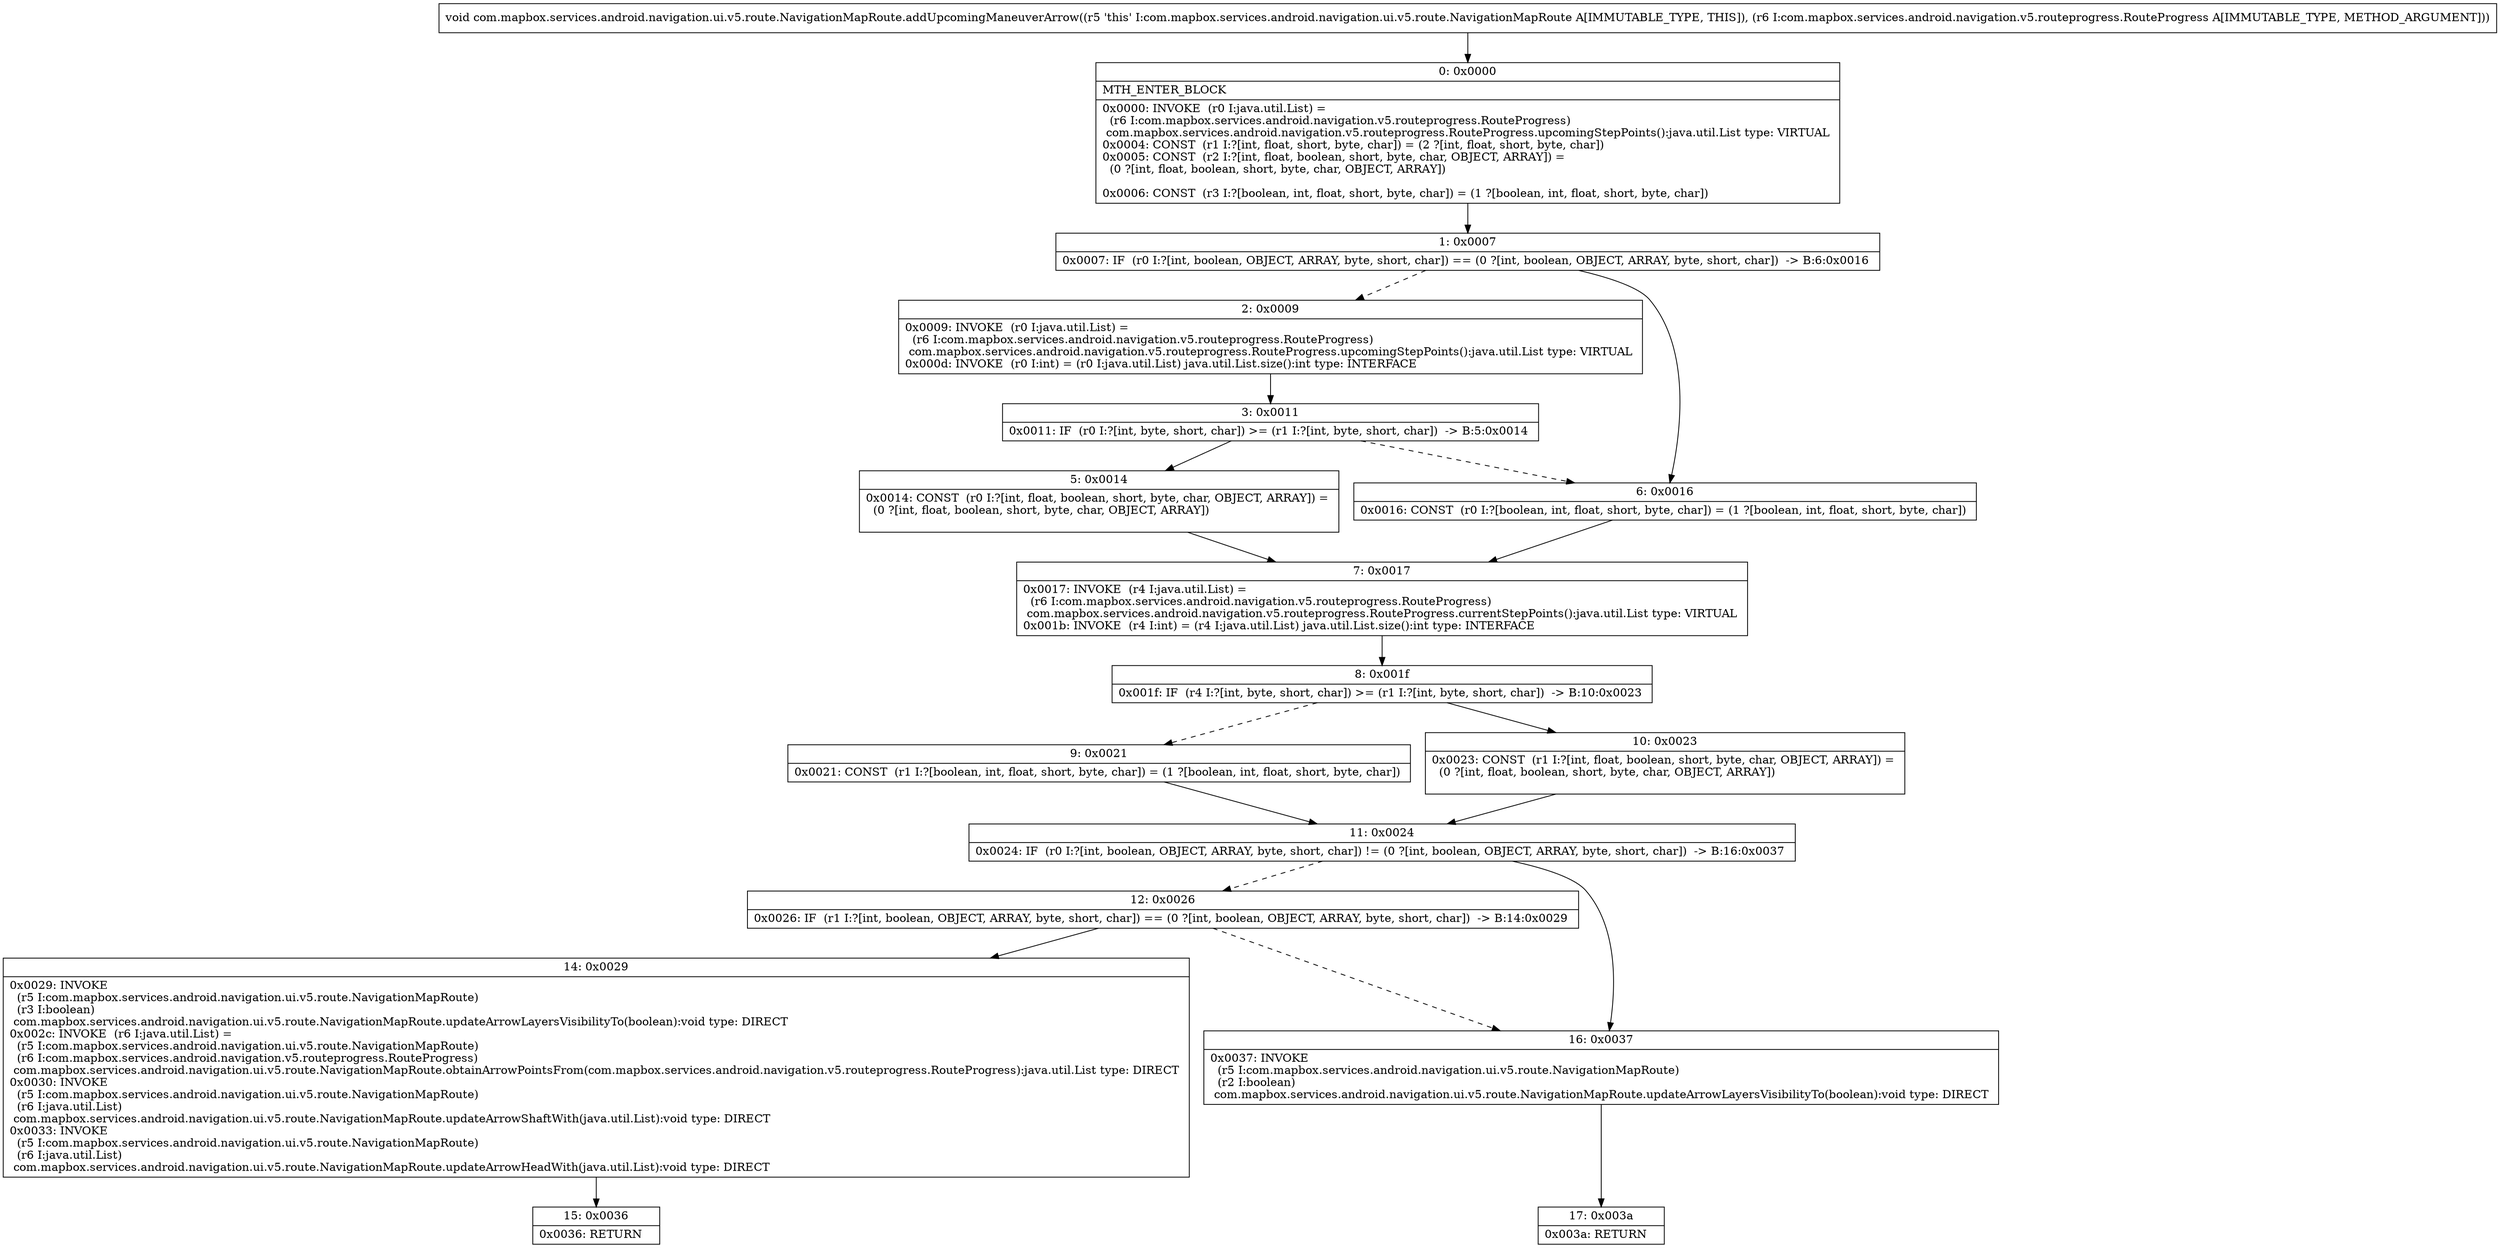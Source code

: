 digraph "CFG forcom.mapbox.services.android.navigation.ui.v5.route.NavigationMapRoute.addUpcomingManeuverArrow(Lcom\/mapbox\/services\/android\/navigation\/v5\/routeprogress\/RouteProgress;)V" {
Node_0 [shape=record,label="{0\:\ 0x0000|MTH_ENTER_BLOCK\l|0x0000: INVOKE  (r0 I:java.util.List) = \l  (r6 I:com.mapbox.services.android.navigation.v5.routeprogress.RouteProgress)\l com.mapbox.services.android.navigation.v5.routeprogress.RouteProgress.upcomingStepPoints():java.util.List type: VIRTUAL \l0x0004: CONST  (r1 I:?[int, float, short, byte, char]) = (2 ?[int, float, short, byte, char]) \l0x0005: CONST  (r2 I:?[int, float, boolean, short, byte, char, OBJECT, ARRAY]) = \l  (0 ?[int, float, boolean, short, byte, char, OBJECT, ARRAY])\l \l0x0006: CONST  (r3 I:?[boolean, int, float, short, byte, char]) = (1 ?[boolean, int, float, short, byte, char]) \l}"];
Node_1 [shape=record,label="{1\:\ 0x0007|0x0007: IF  (r0 I:?[int, boolean, OBJECT, ARRAY, byte, short, char]) == (0 ?[int, boolean, OBJECT, ARRAY, byte, short, char])  \-\> B:6:0x0016 \l}"];
Node_2 [shape=record,label="{2\:\ 0x0009|0x0009: INVOKE  (r0 I:java.util.List) = \l  (r6 I:com.mapbox.services.android.navigation.v5.routeprogress.RouteProgress)\l com.mapbox.services.android.navigation.v5.routeprogress.RouteProgress.upcomingStepPoints():java.util.List type: VIRTUAL \l0x000d: INVOKE  (r0 I:int) = (r0 I:java.util.List) java.util.List.size():int type: INTERFACE \l}"];
Node_3 [shape=record,label="{3\:\ 0x0011|0x0011: IF  (r0 I:?[int, byte, short, char]) \>= (r1 I:?[int, byte, short, char])  \-\> B:5:0x0014 \l}"];
Node_5 [shape=record,label="{5\:\ 0x0014|0x0014: CONST  (r0 I:?[int, float, boolean, short, byte, char, OBJECT, ARRAY]) = \l  (0 ?[int, float, boolean, short, byte, char, OBJECT, ARRAY])\l \l}"];
Node_6 [shape=record,label="{6\:\ 0x0016|0x0016: CONST  (r0 I:?[boolean, int, float, short, byte, char]) = (1 ?[boolean, int, float, short, byte, char]) \l}"];
Node_7 [shape=record,label="{7\:\ 0x0017|0x0017: INVOKE  (r4 I:java.util.List) = \l  (r6 I:com.mapbox.services.android.navigation.v5.routeprogress.RouteProgress)\l com.mapbox.services.android.navigation.v5.routeprogress.RouteProgress.currentStepPoints():java.util.List type: VIRTUAL \l0x001b: INVOKE  (r4 I:int) = (r4 I:java.util.List) java.util.List.size():int type: INTERFACE \l}"];
Node_8 [shape=record,label="{8\:\ 0x001f|0x001f: IF  (r4 I:?[int, byte, short, char]) \>= (r1 I:?[int, byte, short, char])  \-\> B:10:0x0023 \l}"];
Node_9 [shape=record,label="{9\:\ 0x0021|0x0021: CONST  (r1 I:?[boolean, int, float, short, byte, char]) = (1 ?[boolean, int, float, short, byte, char]) \l}"];
Node_10 [shape=record,label="{10\:\ 0x0023|0x0023: CONST  (r1 I:?[int, float, boolean, short, byte, char, OBJECT, ARRAY]) = \l  (0 ?[int, float, boolean, short, byte, char, OBJECT, ARRAY])\l \l}"];
Node_11 [shape=record,label="{11\:\ 0x0024|0x0024: IF  (r0 I:?[int, boolean, OBJECT, ARRAY, byte, short, char]) != (0 ?[int, boolean, OBJECT, ARRAY, byte, short, char])  \-\> B:16:0x0037 \l}"];
Node_12 [shape=record,label="{12\:\ 0x0026|0x0026: IF  (r1 I:?[int, boolean, OBJECT, ARRAY, byte, short, char]) == (0 ?[int, boolean, OBJECT, ARRAY, byte, short, char])  \-\> B:14:0x0029 \l}"];
Node_14 [shape=record,label="{14\:\ 0x0029|0x0029: INVOKE  \l  (r5 I:com.mapbox.services.android.navigation.ui.v5.route.NavigationMapRoute)\l  (r3 I:boolean)\l com.mapbox.services.android.navigation.ui.v5.route.NavigationMapRoute.updateArrowLayersVisibilityTo(boolean):void type: DIRECT \l0x002c: INVOKE  (r6 I:java.util.List) = \l  (r5 I:com.mapbox.services.android.navigation.ui.v5.route.NavigationMapRoute)\l  (r6 I:com.mapbox.services.android.navigation.v5.routeprogress.RouteProgress)\l com.mapbox.services.android.navigation.ui.v5.route.NavigationMapRoute.obtainArrowPointsFrom(com.mapbox.services.android.navigation.v5.routeprogress.RouteProgress):java.util.List type: DIRECT \l0x0030: INVOKE  \l  (r5 I:com.mapbox.services.android.navigation.ui.v5.route.NavigationMapRoute)\l  (r6 I:java.util.List)\l com.mapbox.services.android.navigation.ui.v5.route.NavigationMapRoute.updateArrowShaftWith(java.util.List):void type: DIRECT \l0x0033: INVOKE  \l  (r5 I:com.mapbox.services.android.navigation.ui.v5.route.NavigationMapRoute)\l  (r6 I:java.util.List)\l com.mapbox.services.android.navigation.ui.v5.route.NavigationMapRoute.updateArrowHeadWith(java.util.List):void type: DIRECT \l}"];
Node_15 [shape=record,label="{15\:\ 0x0036|0x0036: RETURN   \l}"];
Node_16 [shape=record,label="{16\:\ 0x0037|0x0037: INVOKE  \l  (r5 I:com.mapbox.services.android.navigation.ui.v5.route.NavigationMapRoute)\l  (r2 I:boolean)\l com.mapbox.services.android.navigation.ui.v5.route.NavigationMapRoute.updateArrowLayersVisibilityTo(boolean):void type: DIRECT \l}"];
Node_17 [shape=record,label="{17\:\ 0x003a|0x003a: RETURN   \l}"];
MethodNode[shape=record,label="{void com.mapbox.services.android.navigation.ui.v5.route.NavigationMapRoute.addUpcomingManeuverArrow((r5 'this' I:com.mapbox.services.android.navigation.ui.v5.route.NavigationMapRoute A[IMMUTABLE_TYPE, THIS]), (r6 I:com.mapbox.services.android.navigation.v5.routeprogress.RouteProgress A[IMMUTABLE_TYPE, METHOD_ARGUMENT])) }"];
MethodNode -> Node_0;
Node_0 -> Node_1;
Node_1 -> Node_2[style=dashed];
Node_1 -> Node_6;
Node_2 -> Node_3;
Node_3 -> Node_5;
Node_3 -> Node_6[style=dashed];
Node_5 -> Node_7;
Node_6 -> Node_7;
Node_7 -> Node_8;
Node_8 -> Node_9[style=dashed];
Node_8 -> Node_10;
Node_9 -> Node_11;
Node_10 -> Node_11;
Node_11 -> Node_12[style=dashed];
Node_11 -> Node_16;
Node_12 -> Node_14;
Node_12 -> Node_16[style=dashed];
Node_14 -> Node_15;
Node_16 -> Node_17;
}

